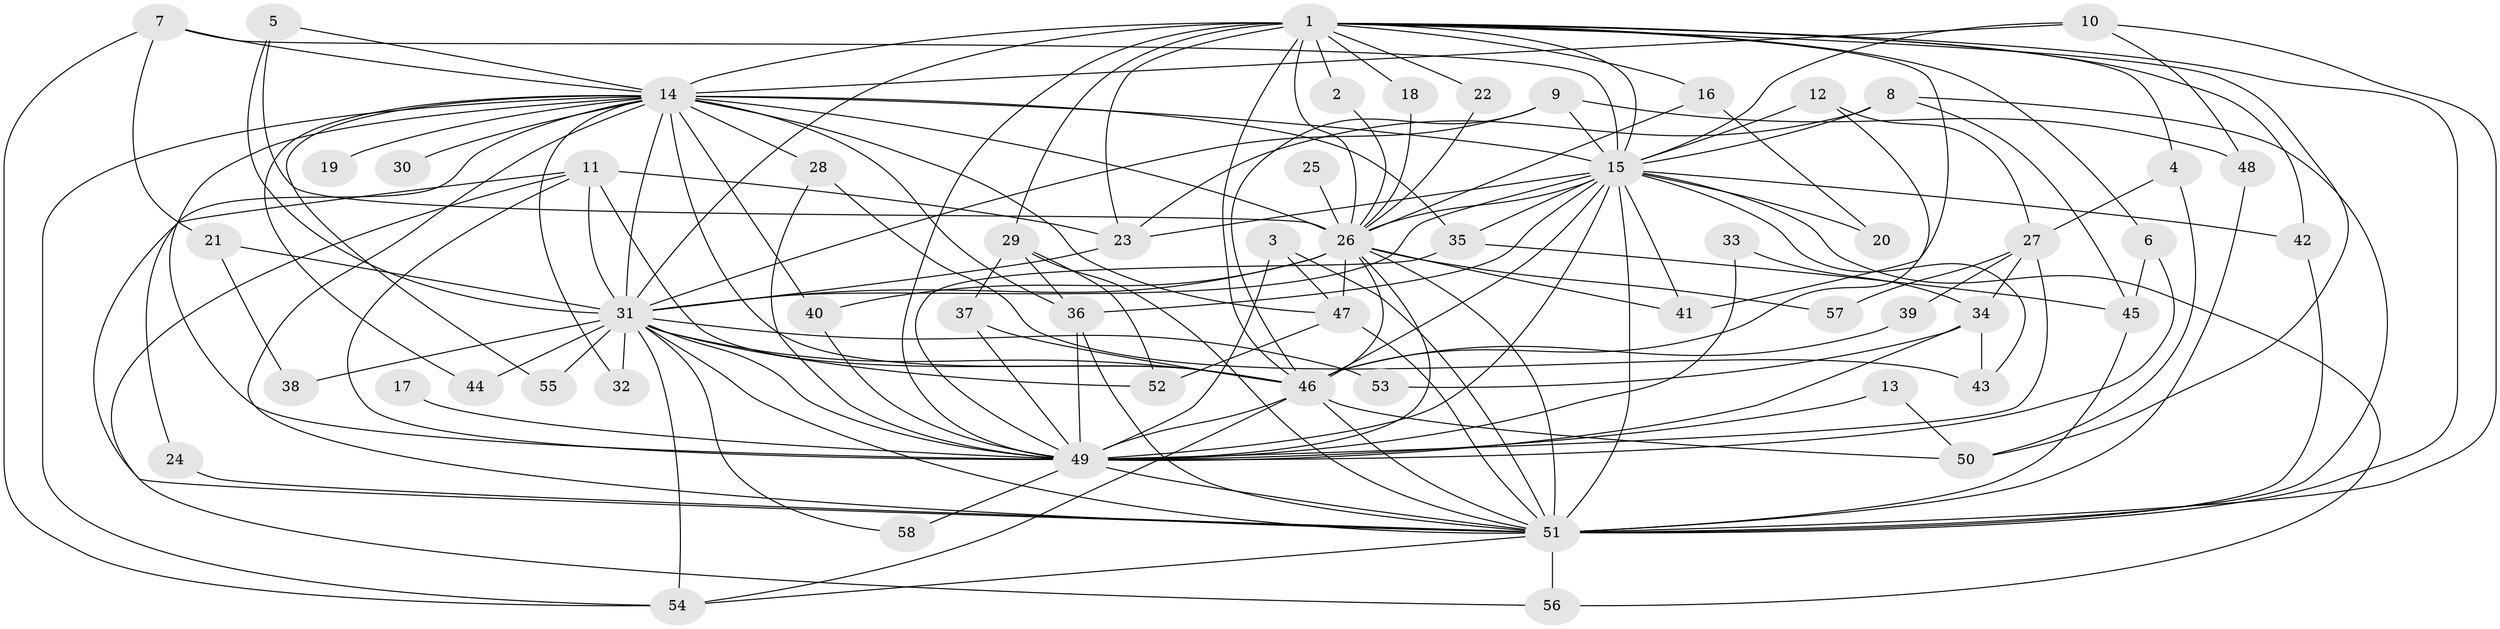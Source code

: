 // original degree distribution, {23: 0.017241379310344827, 24: 0.017241379310344827, 31: 0.008620689655172414, 29: 0.008620689655172414, 25: 0.008620689655172414, 15: 0.017241379310344827, 19: 0.008620689655172414, 3: 0.21551724137931033, 2: 0.5603448275862069, 5: 0.04310344827586207, 6: 0.008620689655172414, 4: 0.0603448275862069, 7: 0.017241379310344827, 8: 0.008620689655172414}
// Generated by graph-tools (version 1.1) at 2025/36/03/04/25 23:36:15]
// undirected, 58 vertices, 152 edges
graph export_dot {
  node [color=gray90,style=filled];
  1;
  2;
  3;
  4;
  5;
  6;
  7;
  8;
  9;
  10;
  11;
  12;
  13;
  14;
  15;
  16;
  17;
  18;
  19;
  20;
  21;
  22;
  23;
  24;
  25;
  26;
  27;
  28;
  29;
  30;
  31;
  32;
  33;
  34;
  35;
  36;
  37;
  38;
  39;
  40;
  41;
  42;
  43;
  44;
  45;
  46;
  47;
  48;
  49;
  50;
  51;
  52;
  53;
  54;
  55;
  56;
  57;
  58;
  1 -- 2 [weight=1.0];
  1 -- 4 [weight=1.0];
  1 -- 6 [weight=1.0];
  1 -- 14 [weight=2.0];
  1 -- 15 [weight=4.0];
  1 -- 16 [weight=2.0];
  1 -- 18 [weight=1.0];
  1 -- 22 [weight=1.0];
  1 -- 23 [weight=1.0];
  1 -- 26 [weight=3.0];
  1 -- 29 [weight=3.0];
  1 -- 31 [weight=3.0];
  1 -- 41 [weight=1.0];
  1 -- 42 [weight=1.0];
  1 -- 46 [weight=4.0];
  1 -- 49 [weight=2.0];
  1 -- 50 [weight=2.0];
  1 -- 51 [weight=3.0];
  2 -- 26 [weight=1.0];
  3 -- 47 [weight=1.0];
  3 -- 49 [weight=1.0];
  3 -- 51 [weight=1.0];
  4 -- 27 [weight=1.0];
  4 -- 50 [weight=1.0];
  5 -- 14 [weight=1.0];
  5 -- 26 [weight=1.0];
  5 -- 31 [weight=1.0];
  6 -- 45 [weight=1.0];
  6 -- 49 [weight=2.0];
  7 -- 14 [weight=1.0];
  7 -- 15 [weight=1.0];
  7 -- 21 [weight=1.0];
  7 -- 54 [weight=1.0];
  8 -- 15 [weight=1.0];
  8 -- 23 [weight=1.0];
  8 -- 45 [weight=1.0];
  8 -- 51 [weight=1.0];
  9 -- 15 [weight=1.0];
  9 -- 31 [weight=1.0];
  9 -- 46 [weight=1.0];
  9 -- 48 [weight=1.0];
  10 -- 14 [weight=1.0];
  10 -- 15 [weight=1.0];
  10 -- 48 [weight=1.0];
  10 -- 51 [weight=1.0];
  11 -- 23 [weight=1.0];
  11 -- 31 [weight=1.0];
  11 -- 46 [weight=1.0];
  11 -- 49 [weight=1.0];
  11 -- 51 [weight=1.0];
  11 -- 56 [weight=1.0];
  12 -- 15 [weight=1.0];
  12 -- 27 [weight=1.0];
  12 -- 46 [weight=1.0];
  13 -- 49 [weight=1.0];
  13 -- 50 [weight=1.0];
  14 -- 15 [weight=4.0];
  14 -- 19 [weight=1.0];
  14 -- 24 [weight=1.0];
  14 -- 26 [weight=1.0];
  14 -- 28 [weight=3.0];
  14 -- 30 [weight=2.0];
  14 -- 31 [weight=1.0];
  14 -- 32 [weight=1.0];
  14 -- 35 [weight=1.0];
  14 -- 36 [weight=1.0];
  14 -- 40 [weight=1.0];
  14 -- 44 [weight=1.0];
  14 -- 46 [weight=1.0];
  14 -- 47 [weight=1.0];
  14 -- 49 [weight=1.0];
  14 -- 51 [weight=1.0];
  14 -- 54 [weight=1.0];
  14 -- 55 [weight=1.0];
  15 -- 20 [weight=1.0];
  15 -- 23 [weight=1.0];
  15 -- 26 [weight=2.0];
  15 -- 31 [weight=2.0];
  15 -- 35 [weight=1.0];
  15 -- 36 [weight=1.0];
  15 -- 41 [weight=1.0];
  15 -- 42 [weight=1.0];
  15 -- 43 [weight=1.0];
  15 -- 46 [weight=2.0];
  15 -- 49 [weight=5.0];
  15 -- 51 [weight=2.0];
  15 -- 56 [weight=1.0];
  16 -- 20 [weight=1.0];
  16 -- 26 [weight=1.0];
  17 -- 49 [weight=1.0];
  18 -- 26 [weight=1.0];
  21 -- 31 [weight=1.0];
  21 -- 38 [weight=1.0];
  22 -- 26 [weight=1.0];
  23 -- 31 [weight=1.0];
  24 -- 51 [weight=1.0];
  25 -- 26 [weight=1.0];
  26 -- 31 [weight=1.0];
  26 -- 40 [weight=1.0];
  26 -- 41 [weight=1.0];
  26 -- 46 [weight=1.0];
  26 -- 47 [weight=2.0];
  26 -- 49 [weight=1.0];
  26 -- 51 [weight=2.0];
  26 -- 57 [weight=1.0];
  27 -- 34 [weight=1.0];
  27 -- 39 [weight=1.0];
  27 -- 49 [weight=2.0];
  27 -- 57 [weight=1.0];
  28 -- 43 [weight=1.0];
  28 -- 49 [weight=1.0];
  29 -- 36 [weight=1.0];
  29 -- 37 [weight=1.0];
  29 -- 51 [weight=1.0];
  29 -- 52 [weight=1.0];
  31 -- 32 [weight=1.0];
  31 -- 38 [weight=1.0];
  31 -- 44 [weight=1.0];
  31 -- 46 [weight=1.0];
  31 -- 49 [weight=1.0];
  31 -- 51 [weight=2.0];
  31 -- 52 [weight=1.0];
  31 -- 53 [weight=1.0];
  31 -- 54 [weight=1.0];
  31 -- 55 [weight=1.0];
  31 -- 58 [weight=1.0];
  33 -- 34 [weight=1.0];
  33 -- 49 [weight=1.0];
  34 -- 43 [weight=1.0];
  34 -- 49 [weight=2.0];
  34 -- 53 [weight=1.0];
  35 -- 45 [weight=1.0];
  35 -- 49 [weight=1.0];
  36 -- 49 [weight=1.0];
  36 -- 51 [weight=1.0];
  37 -- 46 [weight=1.0];
  37 -- 49 [weight=1.0];
  39 -- 46 [weight=1.0];
  40 -- 49 [weight=1.0];
  42 -- 51 [weight=1.0];
  45 -- 51 [weight=1.0];
  46 -- 49 [weight=1.0];
  46 -- 50 [weight=2.0];
  46 -- 51 [weight=1.0];
  46 -- 54 [weight=1.0];
  47 -- 51 [weight=1.0];
  47 -- 52 [weight=1.0];
  48 -- 51 [weight=1.0];
  49 -- 51 [weight=1.0];
  49 -- 58 [weight=1.0];
  51 -- 54 [weight=1.0];
  51 -- 56 [weight=1.0];
}
